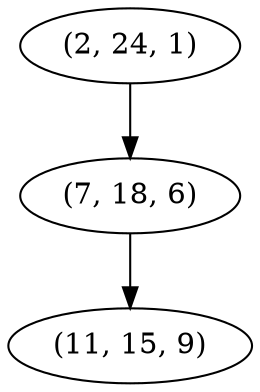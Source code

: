 digraph tree {
    "(2, 24, 1)";
    "(7, 18, 6)";
    "(11, 15, 9)";
    "(2, 24, 1)" -> "(7, 18, 6)";
    "(7, 18, 6)" -> "(11, 15, 9)";
}
